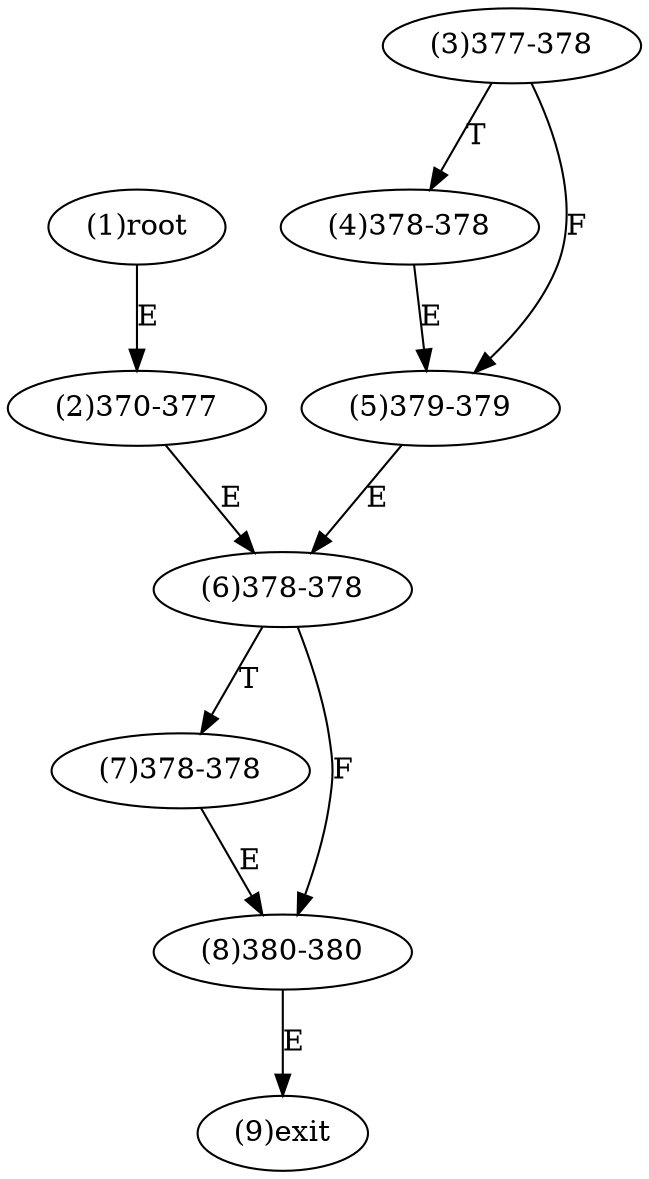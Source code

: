 digraph "" { 
1[ label="(1)root"];
2[ label="(2)370-377"];
3[ label="(3)377-378"];
4[ label="(4)378-378"];
5[ label="(5)379-379"];
6[ label="(6)378-378"];
7[ label="(7)378-378"];
8[ label="(8)380-380"];
9[ label="(9)exit"];
1->2[ label="E"];
2->6[ label="E"];
3->5[ label="F"];
3->4[ label="T"];
4->5[ label="E"];
5->6[ label="E"];
6->8[ label="F"];
6->7[ label="T"];
7->8[ label="E"];
8->9[ label="E"];
}